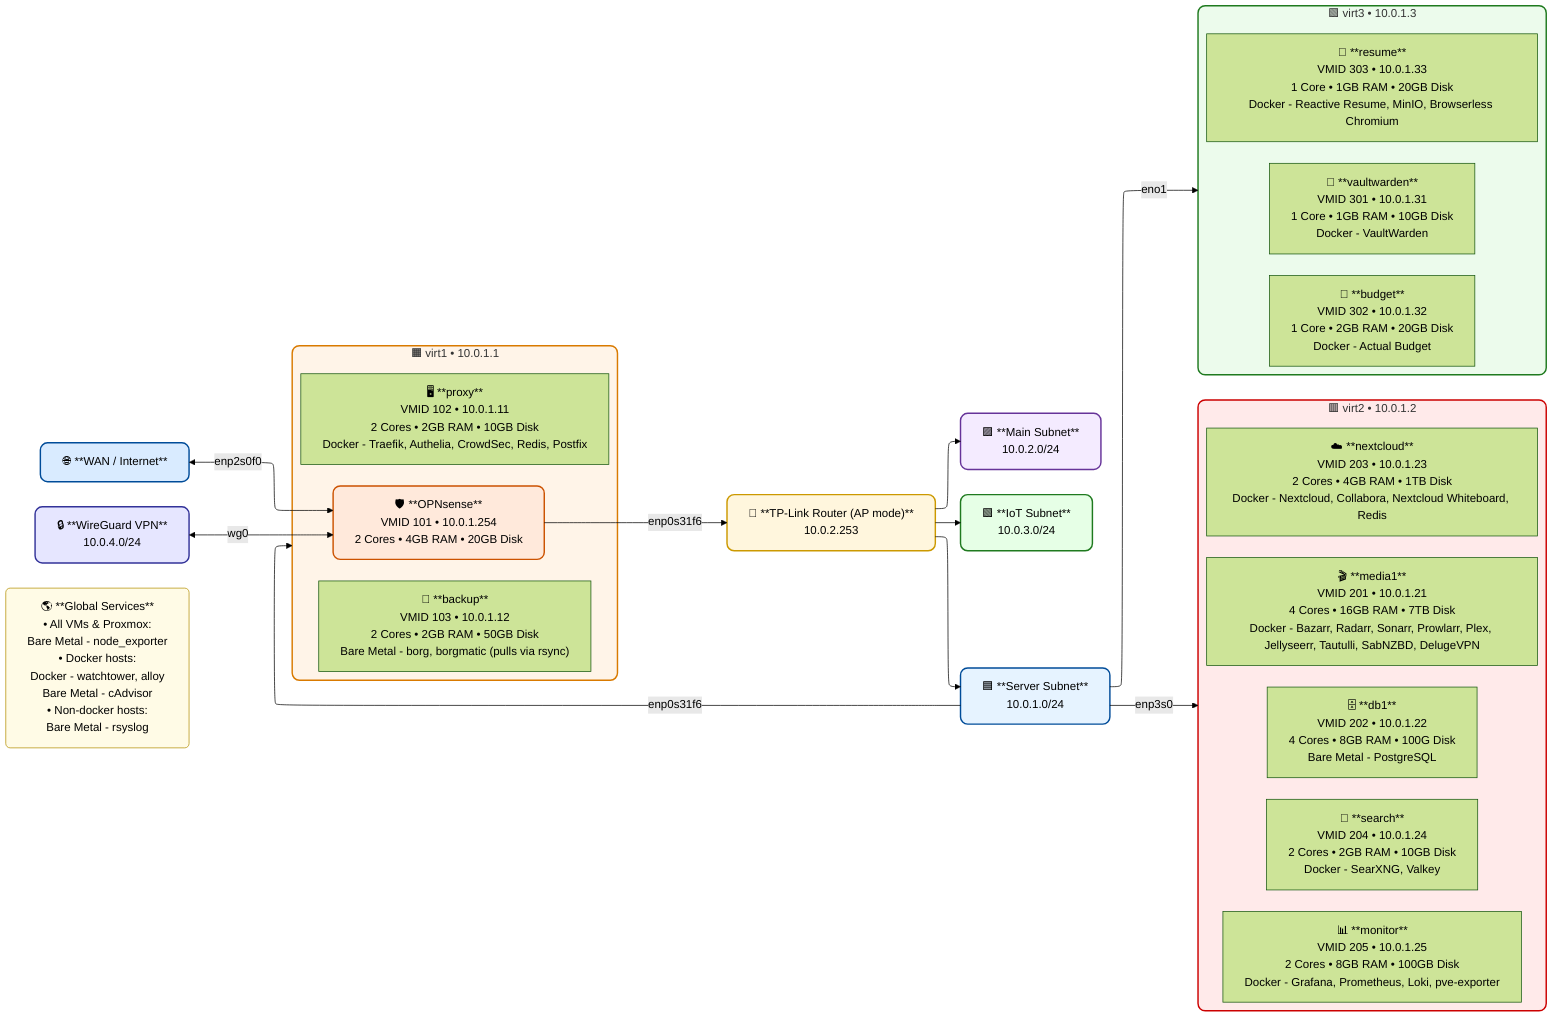 %%{init: {
  "startOnLoad": true,
  "securityLevel": "loose",
  "theme": "forest",
  "flowchart": {
    "htmlLabels": true,
    "padding": 15,
    "rankSpacing": 40,
    "nodeSpacing": 55,
    "wrappingWidth": 400
  },
  "layout": "elk"
}}%%
flowchart LR

%% ===================== WAN =====================
WAN["🌐 **WAN / Internet**"]
style WAN fill:#d9ebff,stroke:#004c99,stroke-width:2px,rx:10,ry:10

%% ===================== WireGuard =====================
WG["🔒 **WireGuard VPN**<br />10.0.4.0/24"]
style WG fill:#e6e6ff,stroke:#333399,stroke-width:2px,rx:10,ry:10

%% ===================== OPNsense =====================
OPN["🛡️ **OPNsense**<br />VMID 101 • 10.0.1.254<br/>2 Cores • 4GB RAM • 20GB Disk"]
style OPN fill:#ffe9db,stroke:#cc5200,stroke-width:2px,rx:10,ry:10

%% WAN to OPNsense (NIC)
WAN <--> |enp2s0f0| OPN

%% WireGuard to OPNsense (NIC)
WG <--> |wg0| OPN

%% ===================== TP-Link Router =====================
AP["📶 **TP-Link Router (AP mode)**<br />10.0.2.253"]
style AP fill:#fff6dd,stroke:#cc9900,stroke-width:2px,rx:10,ry:10
OPN --> |enp0s31f6| AP

%% ===================== Subnets (Aligned Row) =====================
SUB_LAN["🟪 **Main Subnet**<br/>10.0.2.0/24"]
style SUB_LAN fill:#f4ebff,stroke:#663399,stroke-width:2px,rx:10,ry:10

SUB_IOT["🟩 **IoT Subnet**<br/>10.0.3.0/24"]
style SUB_IOT fill:#e6ffe6,stroke:#1f7a1f,stroke-width:2px,rx:10,ry:10

SUB_SRV["🟦 **Server Subnet**<br/>10.0.1.0/24"]
style SUB_SRV fill:#e6f3ff,stroke:#004c99,stroke-width:2px,rx:10,ry:10

AP --> SUB_LAN
AP --> SUB_IOT
AP --> SUB_SRV

%% ===================== Proxmox Hosts =====================
subgraph VIRT1["🟧 virt1 • 10.0.1.1"]
  style VIRT1 fill:#fff4e8,stroke:#d97a00,stroke-width:2px,rx:10,ry:10
  OPN
  V1_PROXY["🖥️ **proxy**<br />VMID 102 • 10.0.1.11<br/>2 Cores • 2GB RAM • 10GB Disk<br/>Docker - Traefik, Authelia, CrowdSec, Redis, Postfix"]
  V1_BACKUP["💾 **backup**<br />VMID 103 • 10.0.1.12<br/>2 Cores • 2GB RAM • 50GB Disk<br/>Bare Metal - borg, borgmatic (pulls via rsync)"]
end

subgraph VIRT2["🟥 virt2 • 10.0.1.2"]
  style VIRT2 fill:#ffeaea,stroke:#cc0000,stroke-width:2px,rx:10,ry:10
  V2_MEDIA1["🎬 **media1**<br />VMID 201 • 10.0.1.21<br/>4 Cores • 16GB RAM • 7TB Disk<br/>Docker - Bazarr, Radarr, Sonarr, Prowlarr, Plex, Jellyseerr, Tautulli, SabNZBD, DelugeVPN"]
  V2_DB1["🗄️ **db1**<br />VMID 202 • 10.0.1.22<br/>4 Cores • 8GB RAM • 100G Disk<br/>Bare Metal - PostgreSQL"]
  V2_NEXTCLOUD["☁️ **nextcloud**<br />VMID 203 • 10.0.1.23<br/>2 Cores • 4GB RAM • 1TB Disk<br/>Docker - Nextcloud, Collabora, Nextcloud Whiteboard, Redis"]
  V2_SEARCH["🔎 **search**<br />VMID 204 • 10.0.1.24<br/>2 Cores • 2GB RAM • 10GB Disk<br/>Docker - SearXNG, Valkey"]
  V2_MON["📊 **monitor**<br />VMID 205 • 10.0.1.25<br/>2 Cores • 8GB RAM • 100GB Disk<br/>Docker - Grafana, Prometheus, Loki, pve-exporter"]
end

subgraph VIRT3["🟩 virt3 • 10.0.1.3"]
  style VIRT3 fill:#ecfbec,stroke:#1f7a1f,stroke-width:2px,rx:10,ry:10
  V3_VW["🔐 **vaultwarden**<br />VMID 301 • 10.0.1.31<br/>1 Core • 1GB RAM • 10GB Disk<br/>Docker - VaultWarden"]
  V3_BUDGET["💸 **budget**<br />VMID 302 • 10.0.1.32<br/>1 Core • 2GB RAM • 20GB Disk<br/>Docker - Actual Budget"]
  V3_RESUME["📄 **resume**<br />VMID 303 • 10.0.1.33<br/>1 Core • 1GB RAM • 20GB Disk<br/>Docker - Reactive Resume, MinIO, Browserless Chromium"]
end

%% ===================== Server Subnet Connections =====================
SUB_SRV --> |enp0s31f6| VIRT1
SUB_SRV --> |enp3s0| VIRT2
SUB_SRV --> |eno1| VIRT3

%% ===================== Global Services =====================
LEGEND["🌎 **Global Services**<br/>• All VMs & Proxmox:<br />Bare Metal - node_exporter<br/>• Docker hosts:<br />Docker - watchtower, alloy<br />Bare Metal - cAdvisor<br/>• Non-docker hosts:<br />Bare Metal - rsyslog"]
style LEGEND fill:#fffbe6,stroke:#b38f00,stroke-width:1px,rx:6,ry:6